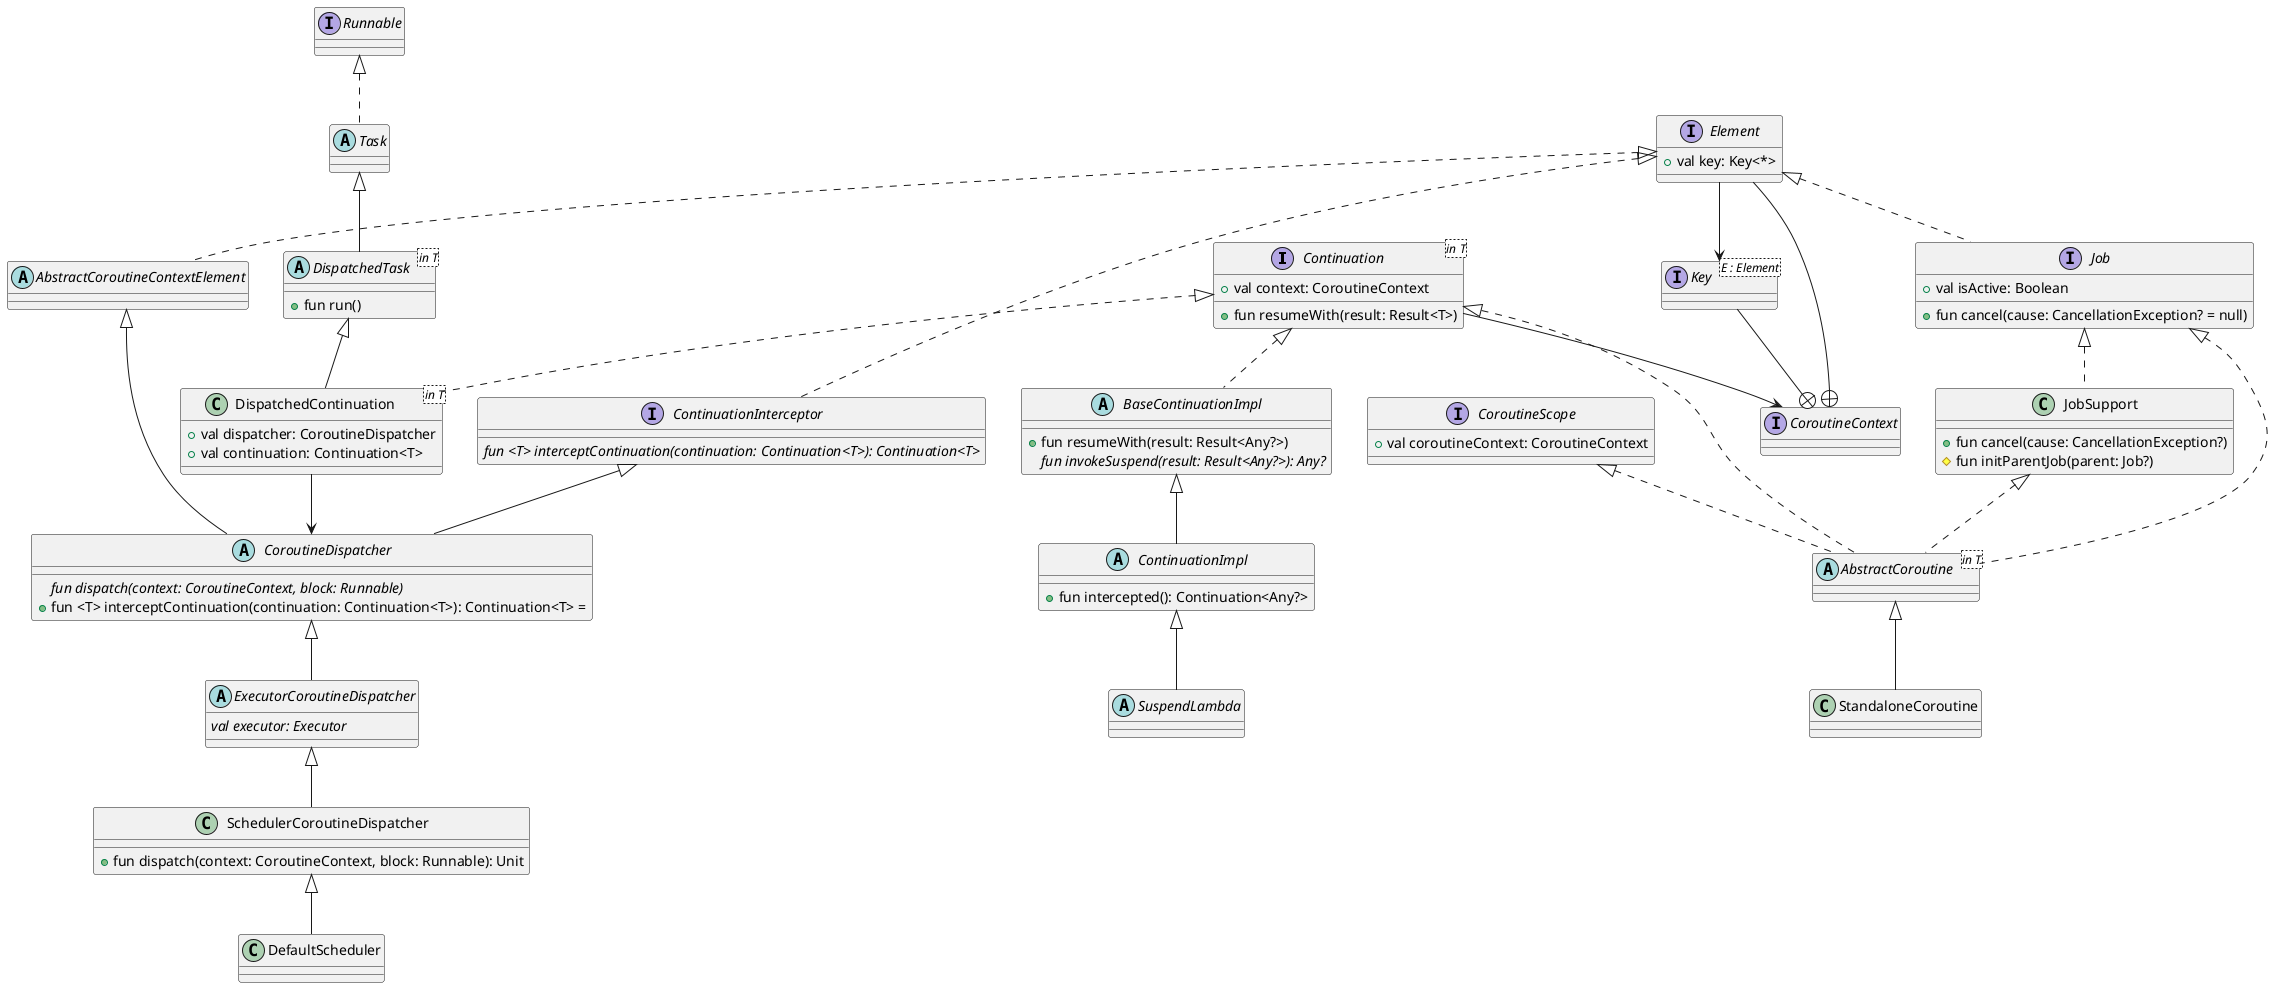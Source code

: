 @startuml
'https://plantuml.com/class-diagram

interface Continuation<in T> {
    + val context: CoroutineContext
    + fun resumeWith(result: Result<T>)
}

abstract class BaseContinuationImpl {
+ fun resumeWith(result: Result<Any?>)
{abstract} fun invokeSuspend(result: Result<Any?>): Any?
}

abstract class ContinuationImpl {
 + fun intercepted(): Continuation<Any?>
}
abstract class SuspendLambda
interface CoroutineContext
interface Key<E : Element>
interface Element {
+ val key: Key<*>
}
Element --+ CoroutineContext
Key --+ CoroutineContext
Element --> Key

Continuation <|.. BaseContinuationImpl
BaseContinuationImpl <|-- ContinuationImpl
ContinuationImpl <|-- SuspendLambda
interface CoroutineScope {
 + val coroutineContext: CoroutineContext
}
abstract class AbstractCoroutine<in T>
Job <|.. AbstractCoroutine
JobSupport <|.. AbstractCoroutine
Continuation <|.. AbstractCoroutine
CoroutineScope <|.. AbstractCoroutine
interface Job {
   + val isActive: Boolean
   + fun cancel(cause: CancellationException? = null)
}
class JobSupport{
    + fun cancel(cause: CancellationException?)
    # fun initParentJob(parent: Job?)
}
Job <|.. JobSupport
Element <|.. Job
class StandaloneCoroutine
AbstractCoroutine <|-- StandaloneCoroutine
Continuation --> CoroutineContext

abstract class DispatchedTask<in T> {
+ fun run()
}
abstract class Task
interface Runnable
Runnable <|.. Task
Task <|-- DispatchedTask
class DispatchedContinuation<in T> {
+ val dispatcher: CoroutineDispatcher
+ val continuation: Continuation<T>
}
Continuation <|.. DispatchedContinuation
DispatchedTask <|-- DispatchedContinuation

abstract class CoroutineDispatcher {
{abstract} fun dispatch(context: CoroutineContext, block: Runnable)
+ fun <T> interceptContinuation(continuation: Continuation<T>): Continuation<T> =
}
interface ContinuationInterceptor {
{abstract} fun <T> interceptContinuation(continuation: Continuation<T>): Continuation<T>
}
abstract class AbstractCoroutineContextElement
class DefaultScheduler
class SchedulerCoroutineDispatcher {
+ fun dispatch(context: CoroutineContext, block: Runnable): Unit
}
abstract class ExecutorCoroutineDispatcher {
 {abstract} val executor: Executor
}
Element <|.. AbstractCoroutineContextElement
Element <|.. ContinuationInterceptor
AbstractCoroutineContextElement <|-- CoroutineDispatcher
ContinuationInterceptor <|-- CoroutineDispatcher
SchedulerCoroutineDispatcher <|-- DefaultScheduler
ExecutorCoroutineDispatcher <|-- SchedulerCoroutineDispatcher
CoroutineDispatcher <|-- ExecutorCoroutineDispatcher
DispatchedContinuation --> CoroutineDispatcher


@enduml